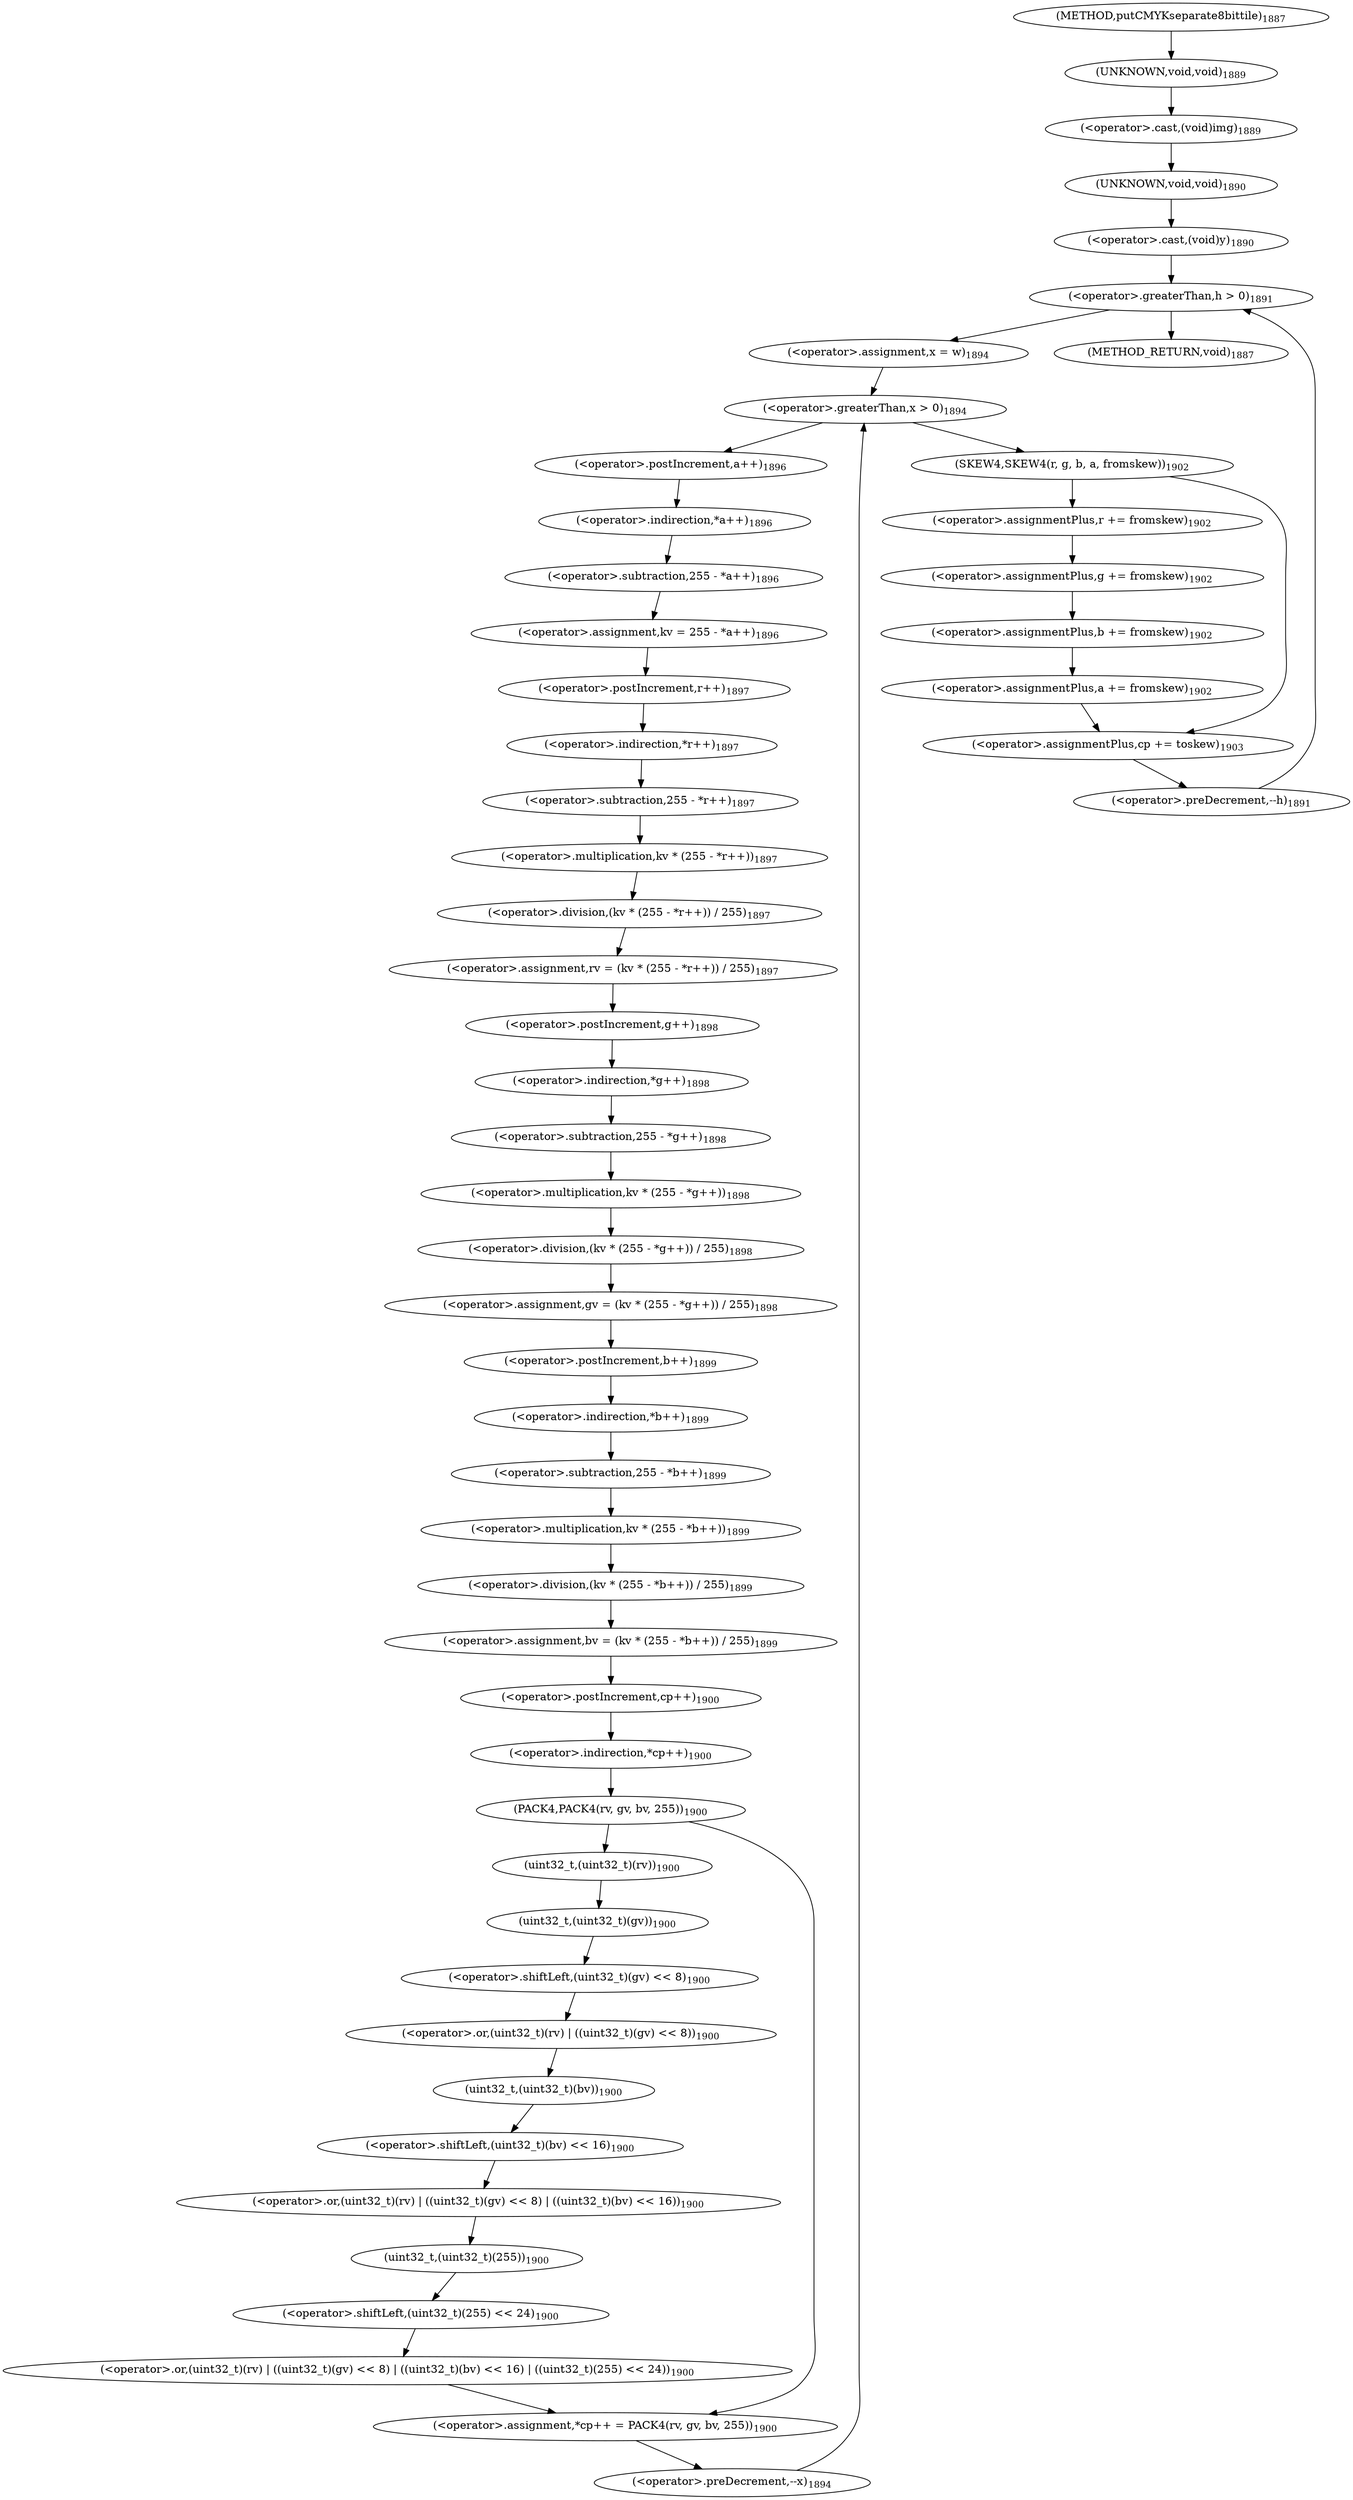 digraph "putCMYKseparate8bittile" {  
"54386" [label = <(&lt;operator&gt;.cast,(void)img)<SUB>1889</SUB>> ]
"54389" [label = <(&lt;operator&gt;.cast,(void)y)<SUB>1890</SUB>> ]
"54387" [label = <(UNKNOWN,void,void)<SUB>1889</SUB>> ]
"54390" [label = <(UNKNOWN,void,void)<SUB>1890</SUB>> ]
"54394" [label = <(&lt;operator&gt;.greaterThan,h &gt; 0)<SUB>1891</SUB>> ]
"54397" [label = <(&lt;operator&gt;.preDecrement,--h)<SUB>1891</SUB>> ]
"54482" [label = <(SKEW4,SKEW4(r, g, b, a, fromskew))<SUB>1902</SUB>> ]
"54502" [label = <(&lt;operator&gt;.assignmentPlus,cp += toskew)<SUB>1903</SUB>> ]
"54409" [label = <(&lt;operator&gt;.greaterThan,x &gt; 0)<SUB>1894</SUB>> ]
"54412" [label = <(&lt;operator&gt;.preDecrement,--x)<SUB>1894</SUB>> ]
"54406" [label = <(&lt;operator&gt;.assignment,x = w)<SUB>1894</SUB>> ]
"54415" [label = <(&lt;operator&gt;.assignment,kv = 255 - *a++)<SUB>1896</SUB>> ]
"54422" [label = <(&lt;operator&gt;.assignment,rv = (kv * (255 - *r++)) / 255)<SUB>1897</SUB>> ]
"54433" [label = <(&lt;operator&gt;.assignment,gv = (kv * (255 - *g++)) / 255)<SUB>1898</SUB>> ]
"54444" [label = <(&lt;operator&gt;.assignment,bv = (kv * (255 - *b++)) / 255)<SUB>1899</SUB>> ]
"54455" [label = <(&lt;operator&gt;.assignment,*cp++ = PACK4(rv, gv, bv, 255))<SUB>1900</SUB>> ]
"54417" [label = <(&lt;operator&gt;.subtraction,255 - *a++)<SUB>1896</SUB>> ]
"54424" [label = <(&lt;operator&gt;.division,(kv * (255 - *r++)) / 255)<SUB>1897</SUB>> ]
"54435" [label = <(&lt;operator&gt;.division,(kv * (255 - *g++)) / 255)<SUB>1898</SUB>> ]
"54446" [label = <(&lt;operator&gt;.division,(kv * (255 - *b++)) / 255)<SUB>1899</SUB>> ]
"54456" [label = <(&lt;operator&gt;.indirection,*cp++)<SUB>1900</SUB>> ]
"54459" [label = <(PACK4,PACK4(rv, gv, bv, 255))<SUB>1900</SUB>> ]
"54490" [label = <(&lt;operator&gt;.assignmentPlus,r += fromskew)<SUB>1902</SUB>> ]
"54493" [label = <(&lt;operator&gt;.assignmentPlus,g += fromskew)<SUB>1902</SUB>> ]
"54496" [label = <(&lt;operator&gt;.assignmentPlus,b += fromskew)<SUB>1902</SUB>> ]
"54499" [label = <(&lt;operator&gt;.assignmentPlus,a += fromskew)<SUB>1902</SUB>> ]
"54419" [label = <(&lt;operator&gt;.indirection,*a++)<SUB>1896</SUB>> ]
"54425" [label = <(&lt;operator&gt;.multiplication,kv * (255 - *r++))<SUB>1897</SUB>> ]
"54436" [label = <(&lt;operator&gt;.multiplication,kv * (255 - *g++))<SUB>1898</SUB>> ]
"54447" [label = <(&lt;operator&gt;.multiplication,kv * (255 - *b++))<SUB>1899</SUB>> ]
"54457" [label = <(&lt;operator&gt;.postIncrement,cp++)<SUB>1900</SUB>> ]
"54420" [label = <(&lt;operator&gt;.postIncrement,a++)<SUB>1896</SUB>> ]
"54427" [label = <(&lt;operator&gt;.subtraction,255 - *r++)<SUB>1897</SUB>> ]
"54438" [label = <(&lt;operator&gt;.subtraction,255 - *g++)<SUB>1898</SUB>> ]
"54449" [label = <(&lt;operator&gt;.subtraction,255 - *b++)<SUB>1899</SUB>> ]
"54465" [label = <(&lt;operator&gt;.or,(uint32_t)(rv) | ((uint32_t)(gv) &lt;&lt; 8) | ((uint32_t)(bv) &lt;&lt; 16) | ((uint32_t)(255) &lt;&lt; 24))<SUB>1900</SUB>> ]
"54429" [label = <(&lt;operator&gt;.indirection,*r++)<SUB>1897</SUB>> ]
"54440" [label = <(&lt;operator&gt;.indirection,*g++)<SUB>1898</SUB>> ]
"54451" [label = <(&lt;operator&gt;.indirection,*b++)<SUB>1899</SUB>> ]
"54466" [label = <(&lt;operator&gt;.or,(uint32_t)(rv) | ((uint32_t)(gv) &lt;&lt; 8) | ((uint32_t)(bv) &lt;&lt; 16))<SUB>1900</SUB>> ]
"54478" [label = <(&lt;operator&gt;.shiftLeft,(uint32_t)(255) &lt;&lt; 24)<SUB>1900</SUB>> ]
"54430" [label = <(&lt;operator&gt;.postIncrement,r++)<SUB>1897</SUB>> ]
"54441" [label = <(&lt;operator&gt;.postIncrement,g++)<SUB>1898</SUB>> ]
"54452" [label = <(&lt;operator&gt;.postIncrement,b++)<SUB>1899</SUB>> ]
"54467" [label = <(&lt;operator&gt;.or,(uint32_t)(rv) | ((uint32_t)(gv) &lt;&lt; 8))<SUB>1900</SUB>> ]
"54474" [label = <(&lt;operator&gt;.shiftLeft,(uint32_t)(bv) &lt;&lt; 16)<SUB>1900</SUB>> ]
"54479" [label = <(uint32_t,(uint32_t)(255))<SUB>1900</SUB>> ]
"54468" [label = <(uint32_t,(uint32_t)(rv))<SUB>1900</SUB>> ]
"54470" [label = <(&lt;operator&gt;.shiftLeft,(uint32_t)(gv) &lt;&lt; 8)<SUB>1900</SUB>> ]
"54475" [label = <(uint32_t,(uint32_t)(bv))<SUB>1900</SUB>> ]
"54471" [label = <(uint32_t,(uint32_t)(gv))<SUB>1900</SUB>> ]
"54372" [label = <(METHOD,putCMYKseparate8bittile)<SUB>1887</SUB>> ]
"54505" [label = <(METHOD_RETURN,void)<SUB>1887</SUB>> ]
  "54386" -> "54390" 
  "54389" -> "54394" 
  "54387" -> "54386" 
  "54390" -> "54389" 
  "54394" -> "54505" 
  "54394" -> "54406" 
  "54397" -> "54394" 
  "54482" -> "54490" 
  "54482" -> "54502" 
  "54502" -> "54397" 
  "54409" -> "54420" 
  "54409" -> "54482" 
  "54412" -> "54409" 
  "54406" -> "54409" 
  "54415" -> "54430" 
  "54422" -> "54441" 
  "54433" -> "54452" 
  "54444" -> "54457" 
  "54455" -> "54412" 
  "54417" -> "54415" 
  "54424" -> "54422" 
  "54435" -> "54433" 
  "54446" -> "54444" 
  "54456" -> "54459" 
  "54459" -> "54455" 
  "54459" -> "54468" 
  "54490" -> "54493" 
  "54493" -> "54496" 
  "54496" -> "54499" 
  "54499" -> "54502" 
  "54419" -> "54417" 
  "54425" -> "54424" 
  "54436" -> "54435" 
  "54447" -> "54446" 
  "54457" -> "54456" 
  "54420" -> "54419" 
  "54427" -> "54425" 
  "54438" -> "54436" 
  "54449" -> "54447" 
  "54465" -> "54455" 
  "54429" -> "54427" 
  "54440" -> "54438" 
  "54451" -> "54449" 
  "54466" -> "54479" 
  "54478" -> "54465" 
  "54430" -> "54429" 
  "54441" -> "54440" 
  "54452" -> "54451" 
  "54467" -> "54475" 
  "54474" -> "54466" 
  "54479" -> "54478" 
  "54468" -> "54471" 
  "54470" -> "54467" 
  "54475" -> "54474" 
  "54471" -> "54470" 
  "54372" -> "54387" 
}
